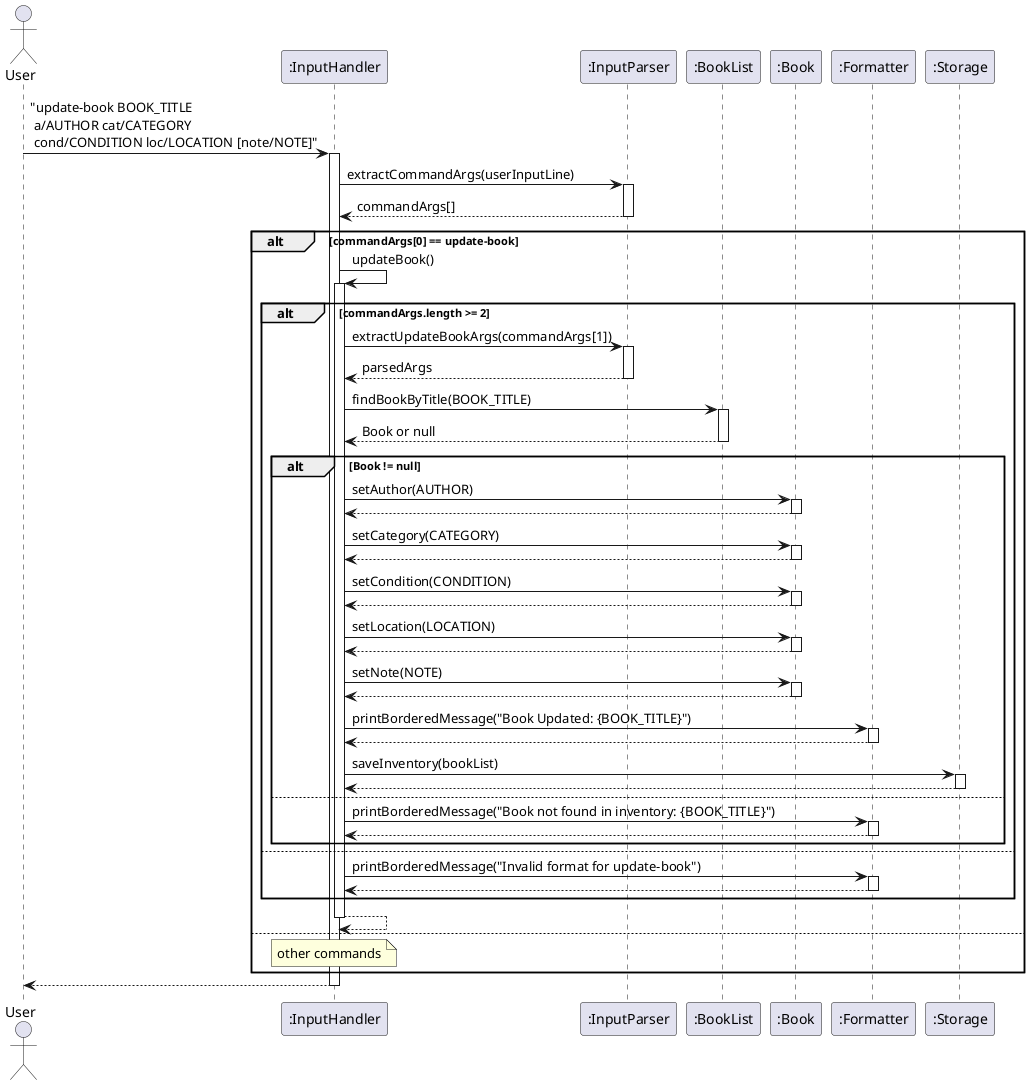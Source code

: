 @startuml
actor User
participant InputHandler as ":InputHandler"
participant InputParser as ":InputParser"
participant BookList as ":BookList"
participant Book as ":Book"
participant Formatter as ":Formatter"
participant Storage as ":Storage"

User -> InputHandler: "update-book BOOK_TITLE \n a/AUTHOR cat/CATEGORY \n cond/CONDITION loc/LOCATION [note/NOTE]"
activate InputHandler

InputHandler -> InputParser: extractCommandArgs(userInputLine)
activate InputParser

InputParser --> InputHandler: commandArgs[]
deactivate InputParser

alt commandArgs[0] == update-book
    InputHandler -> InputHandler : updateBook()
    activate InputHandler

alt commandArgs.length >= 2
    InputHandler -> InputParser: extractUpdateBookArgs(commandArgs[1])
    activate InputParser

    InputParser --> InputHandler: parsedArgs
    deactivate InputParser

    InputHandler -> BookList: findBookByTitle(BOOK_TITLE)
    activate BookList

    BookList --> InputHandler: Book or null
    deactivate BookList

    alt Book != null
        InputHandler -> Book : setAuthor(AUTHOR)
        activate Book
        Book --> InputHandler
        deactivate Book

        InputHandler -> Book : setCategory(CATEGORY)
        activate Book
        Book --> InputHandler
        deactivate Book
        InputHandler -> Book : setCondition(CONDITION)
        activate Book
        Book --> InputHandler
        deactivate Book
        InputHandler -> Book : setLocation(LOCATION)
        activate Book
        Book --> InputHandler
        deactivate Book
        InputHandler -> Book : setNote(NOTE)
        activate Book
        Book --> InputHandler
        deactivate Book
        

        InputHandler -> Formatter: printBorderedMessage("Book Updated: {BOOK_TITLE}")
        activate Formatter

        Formatter --> InputHandler
        deactivate Formatter

        InputHandler -> Storage: saveInventory(bookList)
        activate Storage

        Storage --> InputHandler
        deactivate Storage


    else
        InputHandler -> Formatter: printBorderedMessage("Book not found in inventory: {BOOK_TITLE}")
        activate Formatter
        Formatter --> InputHandler
        deactivate Formatter
    end

    else
        InputHandler -> Formatter: printBorderedMessage("Invalid format for update-book")
        activate Formatter
        Formatter --> InputHandler
        deactivate Formatter
    end

InputHandler --> InputHandler
deactivate InputHandler

else
    note over InputHandler : other commands
end

InputHandler --> User
deactivate InputHandler
@enduml
